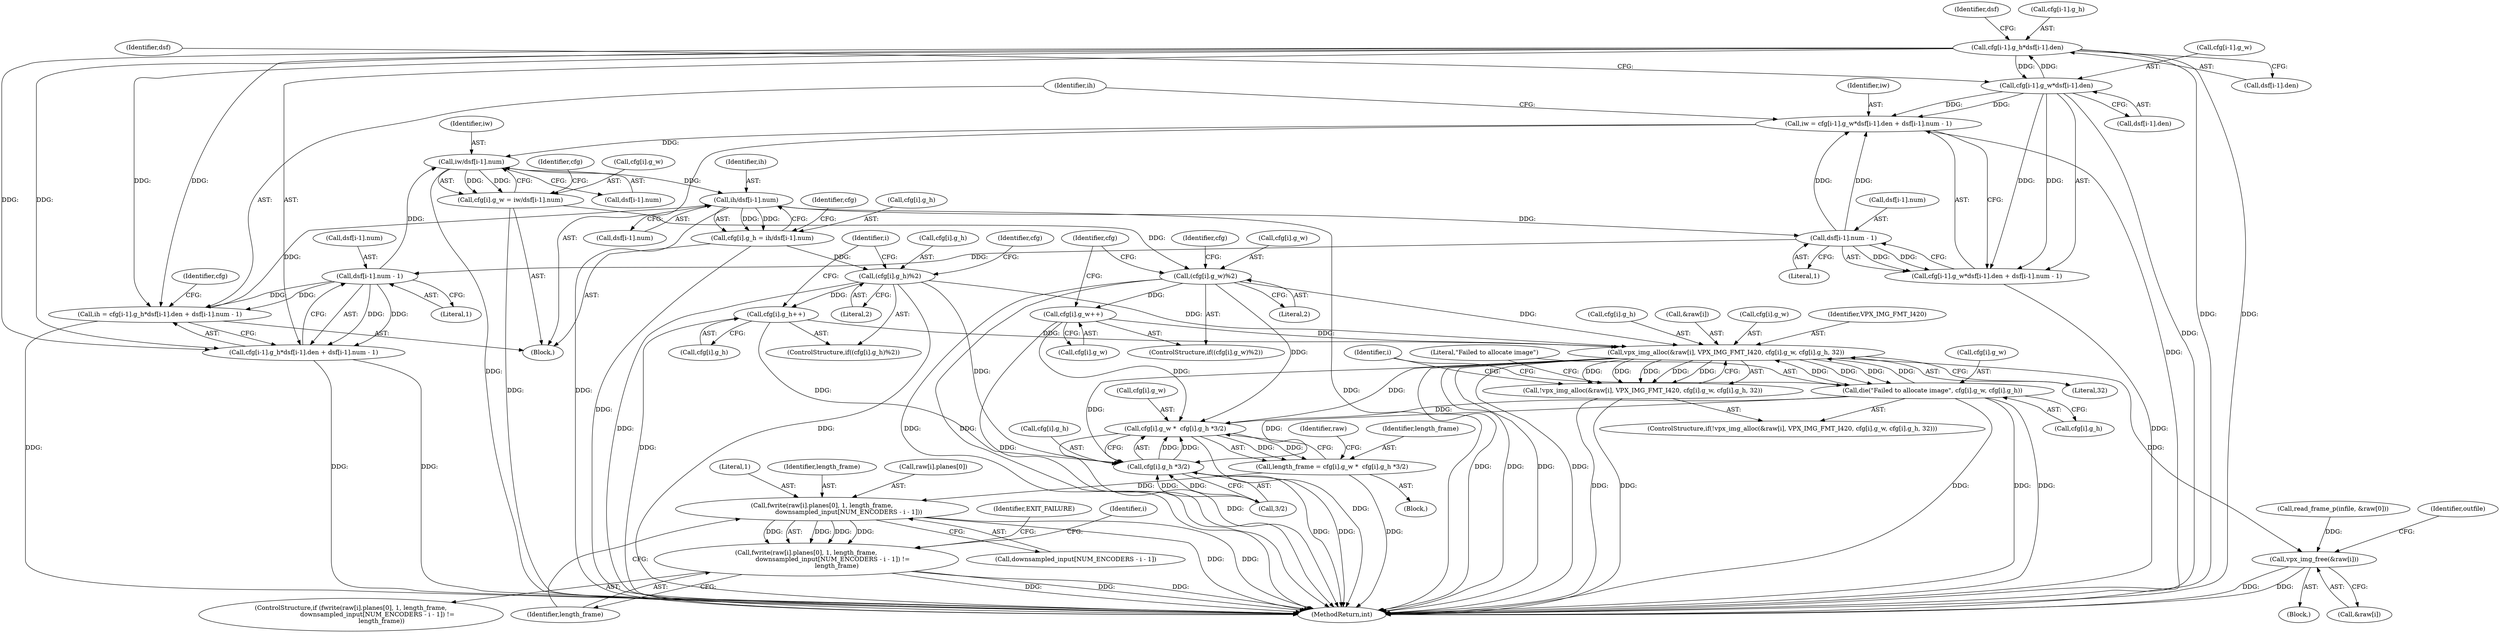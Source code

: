 digraph "0_Android_5a9753fca56f0eeb9f61e342b2fccffc364f9426_22@array" {
"1000696" [label="(Call,cfg[i-1].g_h*dsf[i-1].den)"];
"1000668" [label="(Call,cfg[i-1].g_w*dsf[i-1].den)"];
"1000696" [label="(Call,cfg[i-1].g_h*dsf[i-1].den)"];
"1000665" [label="(Call,iw = cfg[i-1].g_w*dsf[i-1].den + dsf[i-1].num - 1)"];
"1000726" [label="(Call,iw/dsf[i-1].num)"];
"1000720" [label="(Call,cfg[i].g_w = iw/dsf[i-1].num)"];
"1000751" [label="(Call,(cfg[i].g_w)%2)"];
"1000758" [label="(Call,cfg[i].g_w++)"];
"1000810" [label="(Call,vpx_img_alloc(&raw[i], VPX_IMG_FMT_I420, cfg[i].g_w, cfg[i].g_h, 32))"];
"1000809" [label="(Call,!vpx_img_alloc(&raw[i], VPX_IMG_FMT_I420, cfg[i].g_w, cfg[i].g_h, 32))"];
"1000827" [label="(Call,die(\"Failed to allocate image\", cfg[i].g_w, cfg[i].g_h))"];
"1001267" [label="(Call,cfg[i].g_w *  cfg[i].g_h *3/2)"];
"1001265" [label="(Call,length_frame = cfg[i].g_w *  cfg[i].g_h *3/2)"];
"1001284" [label="(Call,fwrite(raw[i].planes[0], 1, length_frame,\n                           downsampled_input[NUM_ENCODERS - i - 1]))"];
"1001283" [label="(Call,fwrite(raw[i].planes[0], 1, length_frame,\n                           downsampled_input[NUM_ENCODERS - i - 1]) !=\n                               length_frame)"];
"1001273" [label="(Call,cfg[i].g_h *3/2)"];
"1001693" [label="(Call,vpx_img_free(&raw[i]))"];
"1000741" [label="(Call,ih/dsf[i-1].num)"];
"1000683" [label="(Call,dsf[i-1].num - 1)"];
"1000667" [label="(Call,cfg[i-1].g_w*dsf[i-1].den + dsf[i-1].num - 1)"];
"1000711" [label="(Call,dsf[i-1].num - 1)"];
"1000693" [label="(Call,ih = cfg[i-1].g_h*dsf[i-1].den + dsf[i-1].num - 1)"];
"1000695" [label="(Call,cfg[i-1].g_h*dsf[i-1].den + dsf[i-1].num - 1)"];
"1000735" [label="(Call,cfg[i].g_h = ih/dsf[i-1].num)"];
"1000765" [label="(Call,(cfg[i].g_h)%2)"];
"1000772" [label="(Call,cfg[i].g_h++)"];
"1000772" [label="(Call,cfg[i].g_h++)"];
"1000764" [label="(ControlStructure,if((cfg[i].g_h)%2))"];
"1001267" [label="(Call,cfg[i].g_w *  cfg[i].g_h *3/2)"];
"1000821" [label="(Call,cfg[i].g_h)"];
"1000695" [label="(Call,cfg[i-1].g_h*dsf[i-1].den + dsf[i-1].num - 1)"];
"1000641" [label="(Identifier,i)"];
"1000666" [label="(Identifier,iw)"];
"1000759" [label="(Call,cfg[i].g_w)"];
"1000751" [label="(Call,(cfg[i].g_w)%2)"];
"1000768" [label="(Identifier,cfg)"];
"1000828" [label="(Literal,\"Failed to allocate image\")"];
"1000669" [label="(Call,cfg[i-1].g_w)"];
"1001274" [label="(Call,cfg[i].g_h)"];
"1000686" [label="(Identifier,dsf)"];
"1001283" [label="(Call,fwrite(raw[i].planes[0], 1, length_frame,\n                           downsampled_input[NUM_ENCODERS - i - 1]) !=\n                               length_frame)"];
"1000714" [label="(Identifier,dsf)"];
"1001731" [label="(MethodReturn,int)"];
"1000727" [label="(Identifier,iw)"];
"1000742" [label="(Identifier,ih)"];
"1000834" [label="(Call,cfg[i].g_h)"];
"1001124" [label="(Call,read_frame_p(infile, &raw[0]))"];
"1000741" [label="(Call,ih/dsf[i-1].num)"];
"1001693" [label="(Call,vpx_img_free(&raw[i]))"];
"1000811" [label="(Call,&raw[i])"];
"1000738" [label="(Identifier,cfg)"];
"1001292" [label="(Literal,1)"];
"1000665" [label="(Call,iw = cfg[i-1].g_w*dsf[i-1].den + dsf[i-1].num - 1)"];
"1000723" [label="(Identifier,cfg)"];
"1000697" [label="(Call,cfg[i-1].g_h)"];
"1000676" [label="(Call,dsf[i-1].den)"];
"1001273" [label="(Call,cfg[i].g_h *3/2)"];
"1000826" [label="(Literal,32)"];
"1000721" [label="(Call,cfg[i].g_w)"];
"1000728" [label="(Call,dsf[i-1].num)"];
"1000761" [label="(Identifier,cfg)"];
"1000766" [label="(Call,cfg[i].g_h)"];
"1000668" [label="(Call,cfg[i-1].g_w*dsf[i-1].den)"];
"1000743" [label="(Call,dsf[i-1].num)"];
"1000720" [label="(Call,cfg[i].g_w = iw/dsf[i-1].num)"];
"1000827" [label="(Call,die(\"Failed to allocate image\", cfg[i].g_w, cfg[i].g_h))"];
"1000771" [label="(Literal,2)"];
"1000808" [label="(ControlStructure,if(!vpx_img_alloc(&raw[i], VPX_IMG_FMT_I420, cfg[i].g_w, cfg[i].g_h, 32)))"];
"1001282" [label="(ControlStructure,if (fwrite(raw[i].planes[0], 1, length_frame,\n                           downsampled_input[NUM_ENCODERS - i - 1]) !=\n                               length_frame))"];
"1000829" [label="(Call,cfg[i].g_w)"];
"1000696" [label="(Call,cfg[i-1].g_h*dsf[i-1].den)"];
"1000757" [label="(Literal,2)"];
"1000758" [label="(Call,cfg[i].g_w++)"];
"1000667" [label="(Call,cfg[i-1].g_w*dsf[i-1].den + dsf[i-1].num - 1)"];
"1000807" [label="(Identifier,i)"];
"1000704" [label="(Call,dsf[i-1].den)"];
"1000810" [label="(Call,vpx_img_alloc(&raw[i], VPX_IMG_FMT_I420, cfg[i].g_w, cfg[i].g_h, 32))"];
"1000775" [label="(Identifier,cfg)"];
"1001288" [label="(Identifier,raw)"];
"1000754" [label="(Identifier,cfg)"];
"1000684" [label="(Call,dsf[i-1].num)"];
"1001304" [label="(Identifier,EXIT_FAILURE)"];
"1001694" [label="(Call,&raw[i])"];
"1000816" [label="(Call,cfg[i].g_w)"];
"1000773" [label="(Call,cfg[i].g_h)"];
"1001266" [label="(Identifier,length_frame)"];
"1001268" [label="(Call,cfg[i].g_w)"];
"1001294" [label="(Call,downsampled_input[NUM_ENCODERS - i - 1])"];
"1001629" [label="(Block,)"];
"1000736" [label="(Call,cfg[i].g_h)"];
"1001701" [label="(Identifier,outfile)"];
"1000663" [label="(Block,)"];
"1000726" [label="(Call,iw/dsf[i-1].num)"];
"1001284" [label="(Call,fwrite(raw[i].planes[0], 1, length_frame,\n                           downsampled_input[NUM_ENCODERS - i - 1]))"];
"1001301" [label="(Identifier,length_frame)"];
"1000712" [label="(Call,dsf[i-1].num)"];
"1000809" [label="(Call,!vpx_img_alloc(&raw[i], VPX_IMG_FMT_I420, cfg[i].g_w, cfg[i].g_h, 32))"];
"1001279" [label="(Call,3/2)"];
"1000750" [label="(ControlStructure,if((cfg[i].g_w)%2))"];
"1001293" [label="(Identifier,length_frame)"];
"1000752" [label="(Call,cfg[i].g_w)"];
"1000691" [label="(Literal,1)"];
"1000683" [label="(Call,dsf[i-1].num - 1)"];
"1000815" [label="(Identifier,VPX_IMG_FMT_I420)"];
"1001141" [label="(Identifier,i)"];
"1000694" [label="(Identifier,ih)"];
"1000735" [label="(Call,cfg[i].g_h = ih/dsf[i-1].num)"];
"1000765" [label="(Call,(cfg[i].g_h)%2)"];
"1000719" [label="(Literal,1)"];
"1000693" [label="(Call,ih = cfg[i-1].g_h*dsf[i-1].den + dsf[i-1].num - 1)"];
"1000711" [label="(Call,dsf[i-1].num - 1)"];
"1001265" [label="(Call,length_frame = cfg[i].g_w *  cfg[i].g_h *3/2)"];
"1001285" [label="(Call,raw[i].planes[0])"];
"1001142" [label="(Block,)"];
"1000696" -> "1000695"  [label="AST: "];
"1000696" -> "1000704"  [label="CFG: "];
"1000697" -> "1000696"  [label="AST: "];
"1000704" -> "1000696"  [label="AST: "];
"1000714" -> "1000696"  [label="CFG: "];
"1000696" -> "1001731"  [label="DDG: "];
"1000696" -> "1001731"  [label="DDG: "];
"1000696" -> "1000668"  [label="DDG: "];
"1000696" -> "1000693"  [label="DDG: "];
"1000696" -> "1000693"  [label="DDG: "];
"1000696" -> "1000695"  [label="DDG: "];
"1000696" -> "1000695"  [label="DDG: "];
"1000668" -> "1000696"  [label="DDG: "];
"1000668" -> "1000667"  [label="AST: "];
"1000668" -> "1000676"  [label="CFG: "];
"1000669" -> "1000668"  [label="AST: "];
"1000676" -> "1000668"  [label="AST: "];
"1000686" -> "1000668"  [label="CFG: "];
"1000668" -> "1001731"  [label="DDG: "];
"1000668" -> "1000665"  [label="DDG: "];
"1000668" -> "1000665"  [label="DDG: "];
"1000668" -> "1000667"  [label="DDG: "];
"1000668" -> "1000667"  [label="DDG: "];
"1000665" -> "1000663"  [label="AST: "];
"1000665" -> "1000667"  [label="CFG: "];
"1000666" -> "1000665"  [label="AST: "];
"1000667" -> "1000665"  [label="AST: "];
"1000694" -> "1000665"  [label="CFG: "];
"1000665" -> "1001731"  [label="DDG: "];
"1000683" -> "1000665"  [label="DDG: "];
"1000683" -> "1000665"  [label="DDG: "];
"1000665" -> "1000726"  [label="DDG: "];
"1000726" -> "1000720"  [label="AST: "];
"1000726" -> "1000728"  [label="CFG: "];
"1000727" -> "1000726"  [label="AST: "];
"1000728" -> "1000726"  [label="AST: "];
"1000720" -> "1000726"  [label="CFG: "];
"1000726" -> "1001731"  [label="DDG: "];
"1000726" -> "1000720"  [label="DDG: "];
"1000726" -> "1000720"  [label="DDG: "];
"1000711" -> "1000726"  [label="DDG: "];
"1000726" -> "1000741"  [label="DDG: "];
"1000720" -> "1000663"  [label="AST: "];
"1000721" -> "1000720"  [label="AST: "];
"1000738" -> "1000720"  [label="CFG: "];
"1000720" -> "1001731"  [label="DDG: "];
"1000720" -> "1000751"  [label="DDG: "];
"1000751" -> "1000750"  [label="AST: "];
"1000751" -> "1000757"  [label="CFG: "];
"1000752" -> "1000751"  [label="AST: "];
"1000757" -> "1000751"  [label="AST: "];
"1000761" -> "1000751"  [label="CFG: "];
"1000768" -> "1000751"  [label="CFG: "];
"1000751" -> "1001731"  [label="DDG: "];
"1000751" -> "1001731"  [label="DDG: "];
"1000751" -> "1000758"  [label="DDG: "];
"1000751" -> "1000810"  [label="DDG: "];
"1000751" -> "1001267"  [label="DDG: "];
"1000758" -> "1000750"  [label="AST: "];
"1000758" -> "1000759"  [label="CFG: "];
"1000759" -> "1000758"  [label="AST: "];
"1000768" -> "1000758"  [label="CFG: "];
"1000758" -> "1001731"  [label="DDG: "];
"1000758" -> "1000810"  [label="DDG: "];
"1000758" -> "1001267"  [label="DDG: "];
"1000810" -> "1000809"  [label="AST: "];
"1000810" -> "1000826"  [label="CFG: "];
"1000811" -> "1000810"  [label="AST: "];
"1000815" -> "1000810"  [label="AST: "];
"1000816" -> "1000810"  [label="AST: "];
"1000821" -> "1000810"  [label="AST: "];
"1000826" -> "1000810"  [label="AST: "];
"1000809" -> "1000810"  [label="CFG: "];
"1000810" -> "1001731"  [label="DDG: "];
"1000810" -> "1001731"  [label="DDG: "];
"1000810" -> "1001731"  [label="DDG: "];
"1000810" -> "1001731"  [label="DDG: "];
"1000810" -> "1000809"  [label="DDG: "];
"1000810" -> "1000809"  [label="DDG: "];
"1000810" -> "1000809"  [label="DDG: "];
"1000810" -> "1000809"  [label="DDG: "];
"1000810" -> "1000809"  [label="DDG: "];
"1000827" -> "1000810"  [label="DDG: "];
"1000827" -> "1000810"  [label="DDG: "];
"1000772" -> "1000810"  [label="DDG: "];
"1000765" -> "1000810"  [label="DDG: "];
"1000810" -> "1000827"  [label="DDG: "];
"1000810" -> "1000827"  [label="DDG: "];
"1000810" -> "1001267"  [label="DDG: "];
"1000810" -> "1001273"  [label="DDG: "];
"1000810" -> "1001693"  [label="DDG: "];
"1000809" -> "1000808"  [label="AST: "];
"1000828" -> "1000809"  [label="CFG: "];
"1000807" -> "1000809"  [label="CFG: "];
"1000809" -> "1001731"  [label="DDG: "];
"1000809" -> "1001731"  [label="DDG: "];
"1000827" -> "1000808"  [label="AST: "];
"1000827" -> "1000834"  [label="CFG: "];
"1000828" -> "1000827"  [label="AST: "];
"1000829" -> "1000827"  [label="AST: "];
"1000834" -> "1000827"  [label="AST: "];
"1000807" -> "1000827"  [label="CFG: "];
"1000827" -> "1001731"  [label="DDG: "];
"1000827" -> "1001731"  [label="DDG: "];
"1000827" -> "1001731"  [label="DDG: "];
"1000827" -> "1001267"  [label="DDG: "];
"1000827" -> "1001273"  [label="DDG: "];
"1001267" -> "1001265"  [label="AST: "];
"1001267" -> "1001273"  [label="CFG: "];
"1001268" -> "1001267"  [label="AST: "];
"1001273" -> "1001267"  [label="AST: "];
"1001265" -> "1001267"  [label="CFG: "];
"1001267" -> "1001731"  [label="DDG: "];
"1001267" -> "1001731"  [label="DDG: "];
"1001267" -> "1001265"  [label="DDG: "];
"1001267" -> "1001265"  [label="DDG: "];
"1001273" -> "1001267"  [label="DDG: "];
"1001273" -> "1001267"  [label="DDG: "];
"1001265" -> "1001142"  [label="AST: "];
"1001266" -> "1001265"  [label="AST: "];
"1001288" -> "1001265"  [label="CFG: "];
"1001265" -> "1001731"  [label="DDG: "];
"1001265" -> "1001284"  [label="DDG: "];
"1001284" -> "1001283"  [label="AST: "];
"1001284" -> "1001294"  [label="CFG: "];
"1001285" -> "1001284"  [label="AST: "];
"1001292" -> "1001284"  [label="AST: "];
"1001293" -> "1001284"  [label="AST: "];
"1001294" -> "1001284"  [label="AST: "];
"1001301" -> "1001284"  [label="CFG: "];
"1001284" -> "1001731"  [label="DDG: "];
"1001284" -> "1001731"  [label="DDG: "];
"1001284" -> "1001283"  [label="DDG: "];
"1001284" -> "1001283"  [label="DDG: "];
"1001284" -> "1001283"  [label="DDG: "];
"1001284" -> "1001283"  [label="DDG: "];
"1001283" -> "1001282"  [label="AST: "];
"1001283" -> "1001301"  [label="CFG: "];
"1001301" -> "1001283"  [label="AST: "];
"1001304" -> "1001283"  [label="CFG: "];
"1001141" -> "1001283"  [label="CFG: "];
"1001283" -> "1001731"  [label="DDG: "];
"1001283" -> "1001731"  [label="DDG: "];
"1001283" -> "1001731"  [label="DDG: "];
"1001273" -> "1001279"  [label="CFG: "];
"1001274" -> "1001273"  [label="AST: "];
"1001279" -> "1001273"  [label="AST: "];
"1001273" -> "1001731"  [label="DDG: "];
"1001273" -> "1001731"  [label="DDG: "];
"1000772" -> "1001273"  [label="DDG: "];
"1000765" -> "1001273"  [label="DDG: "];
"1001279" -> "1001273"  [label="DDG: "];
"1001279" -> "1001273"  [label="DDG: "];
"1001693" -> "1001629"  [label="AST: "];
"1001693" -> "1001694"  [label="CFG: "];
"1001694" -> "1001693"  [label="AST: "];
"1001701" -> "1001693"  [label="CFG: "];
"1001693" -> "1001731"  [label="DDG: "];
"1001693" -> "1001731"  [label="DDG: "];
"1001124" -> "1001693"  [label="DDG: "];
"1000741" -> "1000735"  [label="AST: "];
"1000741" -> "1000743"  [label="CFG: "];
"1000742" -> "1000741"  [label="AST: "];
"1000743" -> "1000741"  [label="AST: "];
"1000735" -> "1000741"  [label="CFG: "];
"1000741" -> "1001731"  [label="DDG: "];
"1000741" -> "1001731"  [label="DDG: "];
"1000741" -> "1000683"  [label="DDG: "];
"1000741" -> "1000735"  [label="DDG: "];
"1000741" -> "1000735"  [label="DDG: "];
"1000693" -> "1000741"  [label="DDG: "];
"1000683" -> "1000667"  [label="AST: "];
"1000683" -> "1000691"  [label="CFG: "];
"1000684" -> "1000683"  [label="AST: "];
"1000691" -> "1000683"  [label="AST: "];
"1000667" -> "1000683"  [label="CFG: "];
"1000683" -> "1000667"  [label="DDG: "];
"1000683" -> "1000667"  [label="DDG: "];
"1000683" -> "1000711"  [label="DDG: "];
"1000667" -> "1001731"  [label="DDG: "];
"1000711" -> "1000695"  [label="AST: "];
"1000711" -> "1000719"  [label="CFG: "];
"1000712" -> "1000711"  [label="AST: "];
"1000719" -> "1000711"  [label="AST: "];
"1000695" -> "1000711"  [label="CFG: "];
"1000711" -> "1000693"  [label="DDG: "];
"1000711" -> "1000693"  [label="DDG: "];
"1000711" -> "1000695"  [label="DDG: "];
"1000711" -> "1000695"  [label="DDG: "];
"1000693" -> "1000663"  [label="AST: "];
"1000693" -> "1000695"  [label="CFG: "];
"1000694" -> "1000693"  [label="AST: "];
"1000695" -> "1000693"  [label="AST: "];
"1000723" -> "1000693"  [label="CFG: "];
"1000693" -> "1001731"  [label="DDG: "];
"1000695" -> "1001731"  [label="DDG: "];
"1000695" -> "1001731"  [label="DDG: "];
"1000735" -> "1000663"  [label="AST: "];
"1000736" -> "1000735"  [label="AST: "];
"1000754" -> "1000735"  [label="CFG: "];
"1000735" -> "1001731"  [label="DDG: "];
"1000735" -> "1000765"  [label="DDG: "];
"1000765" -> "1000764"  [label="AST: "];
"1000765" -> "1000771"  [label="CFG: "];
"1000766" -> "1000765"  [label="AST: "];
"1000771" -> "1000765"  [label="AST: "];
"1000775" -> "1000765"  [label="CFG: "];
"1000641" -> "1000765"  [label="CFG: "];
"1000765" -> "1001731"  [label="DDG: "];
"1000765" -> "1001731"  [label="DDG: "];
"1000765" -> "1000772"  [label="DDG: "];
"1000772" -> "1000764"  [label="AST: "];
"1000772" -> "1000773"  [label="CFG: "];
"1000773" -> "1000772"  [label="AST: "];
"1000641" -> "1000772"  [label="CFG: "];
"1000772" -> "1001731"  [label="DDG: "];
}
